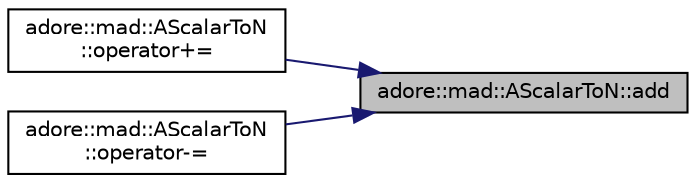 digraph "adore::mad::AScalarToN::add"
{
 // LATEX_PDF_SIZE
  edge [fontname="Helvetica",fontsize="10",labelfontname="Helvetica",labelfontsize="10"];
  node [fontname="Helvetica",fontsize="10",shape=record];
  rankdir="RL";
  Node1 [label="adore::mad::AScalarToN::add",height=0.2,width=0.4,color="black", fillcolor="grey75", style="filled", fontcolor="black",tooltip=" "];
  Node1 -> Node2 [dir="back",color="midnightblue",fontsize="10",style="solid",fontname="Helvetica"];
  Node2 [label="adore::mad::AScalarToN\l::operator+=",height=0.2,width=0.4,color="black", fillcolor="white", style="filled",URL="$classadore_1_1mad_1_1AScalarToN.html#a9d815213d0495f3bc29208cca5c0c9e3",tooltip=" "];
  Node1 -> Node3 [dir="back",color="midnightblue",fontsize="10",style="solid",fontname="Helvetica"];
  Node3 [label="adore::mad::AScalarToN\l::operator-=",height=0.2,width=0.4,color="black", fillcolor="white", style="filled",URL="$classadore_1_1mad_1_1AScalarToN.html#aada6e69f8395db842faca96d47c24ec6",tooltip=" "];
}
